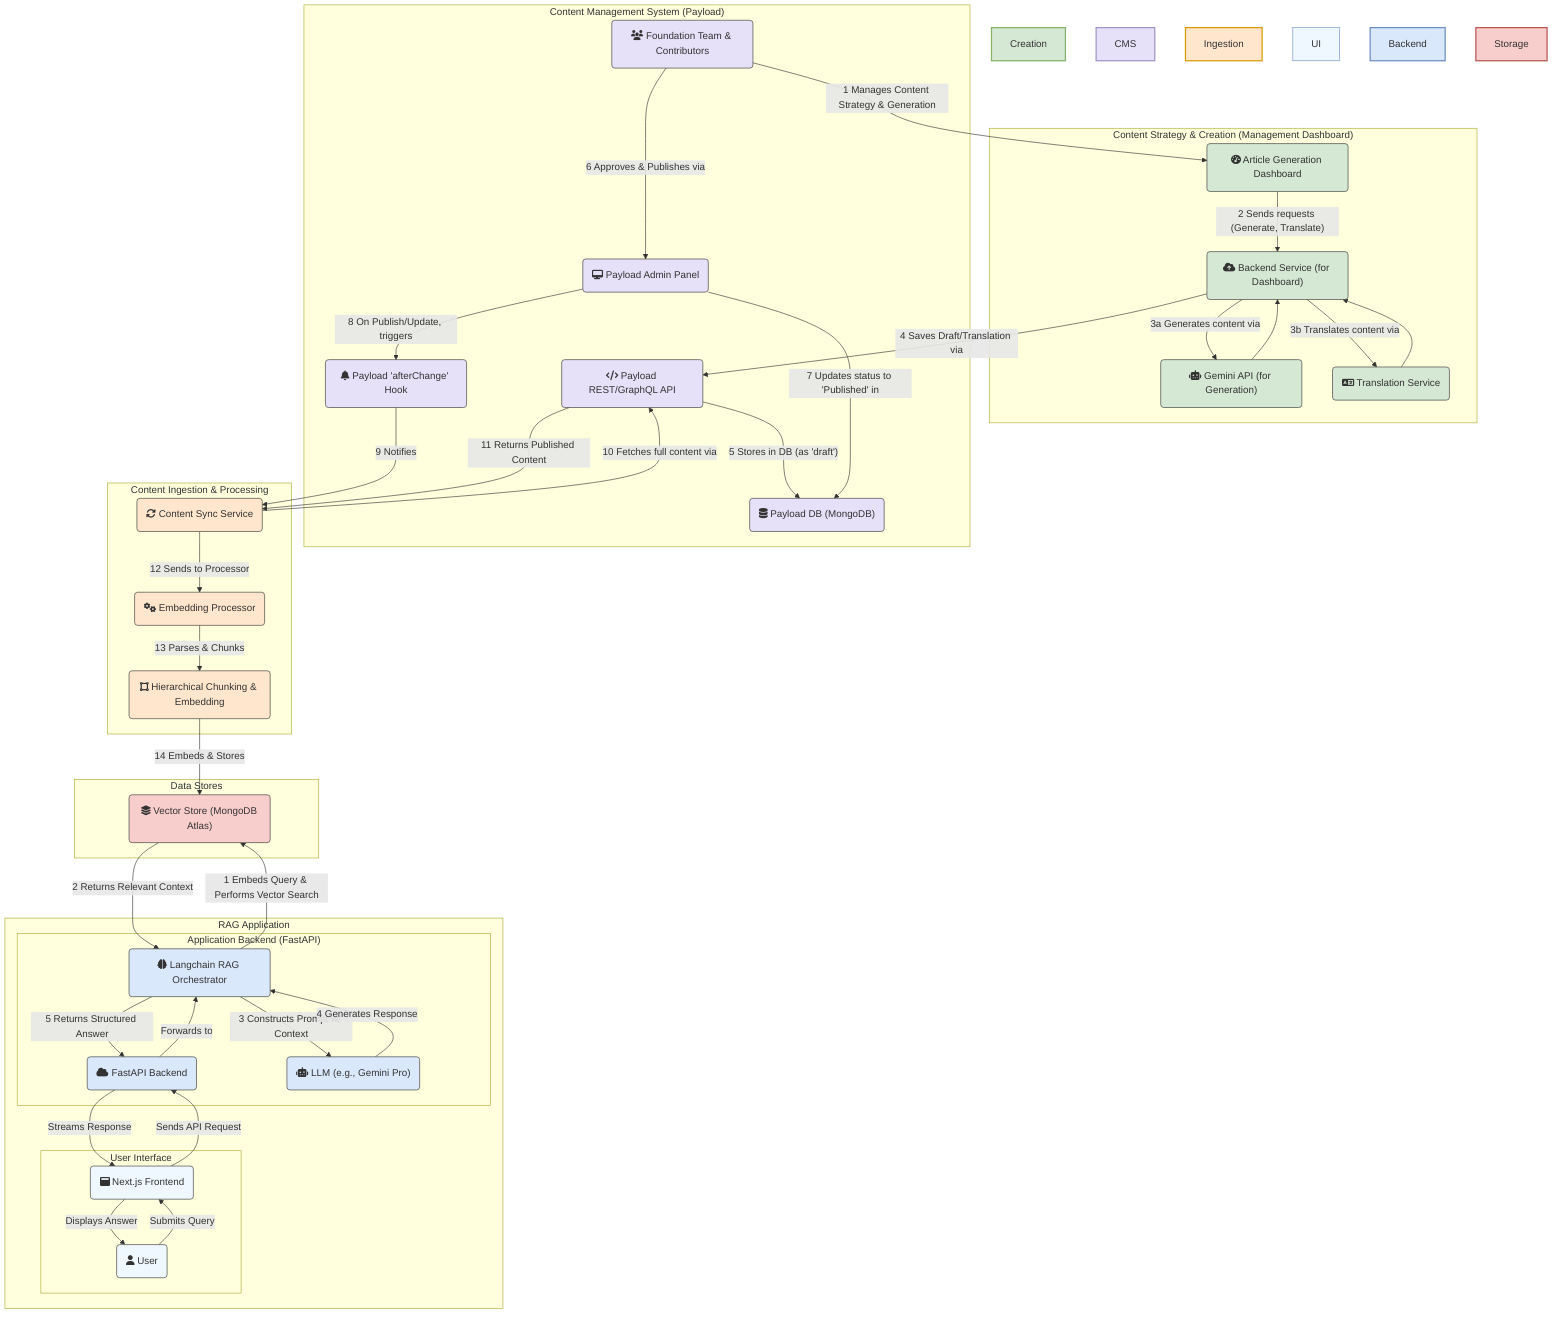 flowchart TD
    %% -------------------
    %% Node Definitions
    %% -------------------

    subgraph "Content Strategy & Creation (Management Dashboard)"
        style Creation fill:#D5E8D4,stroke:#82B366,color:#333,stroke-width:2px
        DASH("fa:fa-tachometer-alt Article Generation Dashboard"):::creationStyle
        DASH_API("fa:fa-cloud-arrow-up Backend Service (for Dashboard)"):::creationStyle
        GEN_LLM("fa:fa-robot Gemini API (for Generation)"):::creationStyle
        TRANSLATE("fa:fa-language Translation Service"):::creationStyle
    end

    subgraph "Content Management System (Payload)"
        style CMS fill:#E6E0F8,stroke:#A094C4,color:#333,stroke-width:2px
        AUTHORS("fa:fa-users Foundation Team & Contributors"):::cmsStyle
        ADMIN("fa:fa-desktop Payload Admin Panel"):::cmsStyle
        PAYLOAD_DB("fa:fa-database Payload DB (MongoDB)"):::cmsStyle
        HOOK("fa:fa-bell Payload 'afterChange' Hook"):::cmsStyle
        PAYLOAD_API("fa:fa-code Payload REST/GraphQL API"):::cmsStyle
    end

    subgraph "Content Ingestion & Processing"
        style Ingestion fill:#FFE6CC,stroke:#D79B00,color:#333,stroke-width:2px
        SYNC("fa:fa-sync-alt Content Sync Service"):::ingestionStyle
        PROC("fa:fa-cogs Embedding Processor"):::ingestionStyle
        CHUNK("fa:fa-vector-square Hierarchical Chunking & Embedding"):::ingestionStyle
    end
    
    subgraph "RAG Application"
        subgraph "User Interface"
            style UI fill:#F0F8FF,stroke:#6C8EBF,color:#333,stroke-width:1px
            U("fa:fa-user User"):::uiStyle
            FE("fa:fa-window-maximize Next.js Frontend"):::uiStyle
        end

        subgraph "Application Backend (FastAPI)"
            style Backend fill:#DAE8FC,stroke:#6C8EBF,color:#333,stroke-width:2px
            API("fa:fa-cloud FastAPI Backend"):::backendStyle
            RAG("fa:fa-brain Langchain RAG Orchestrator"):::backendStyle
            LLM("fa:fa-robot LLM (e.g., Gemini Pro)"):::backendStyle
        end
    end

    subgraph "Data Stores"
        style Storage fill:#F8CECC,stroke:#B85450,color:#333,stroke-width:2px
        VDB("fa:fa-layer-group Vector Store (MongoDB Atlas)"):::storageStyle
    end

    %% -------------------
    %% Connection Definitions
    %% -------------------

    %% Flow 0: Content Strategy & Pre-Publishing Workflow
    AUTHORS -- "1 Manages Content Strategy & Generation" --> DASH
    DASH -- "2 Sends requests (Generate, Translate)" --> DASH_API
    DASH_API -- "3a Generates content via" --> GEN_LLM
    DASH_API -- "3b Translates content via" --> TRANSLATE
    GEN_LLM --> DASH_API
    TRANSLATE --> DASH_API
    DASH_API -- "4 Saves Draft/Translation via" --> PAYLOAD_API
    PAYLOAD_API -- "5 Stores in DB (as 'draft')" --> PAYLOAD_DB

    %% Flow 1: Publishing & Content Ingestion
    AUTHORS -- "6 Approves & Publishes via" --> ADMIN
    ADMIN -- "7 Updates status to 'Published' in" --> PAYLOAD_DB
    ADMIN -- "8 On Publish/Update, triggers" --> HOOK
    HOOK -- "9 Notifies" --> SYNC
    SYNC -- "10 Fetches full content via" --> PAYLOAD_API
    PAYLOAD_API -- "11 Returns Published Content" --> SYNC
    SYNC -- "12 Sends to Processor" --> PROC
    PROC -- "13 Parses & Chunks" --> CHUNK
    CHUNK -- "14 Embeds & Stores" --> VDB

    %% Flow 2: User Query & RAG
    U -- "Submits Query" --> FE
    FE -- "Sends API Request" --> API
    API -- "Forwards to" --> RAG
    RAG -- "1 Embeds Query & Performs Vector Search" --> VDB
    VDB -- "2 Returns Relevant Context" --> RAG
    RAG -- "3 Constructs Prompt w/ Context" --> LLM
    LLM -- "4 Generates Response" --> RAG
    RAG -- "5 Returns Structured Answer" --> API
    API -- "Streams Response" --> FE
    FE -- "Displays Answer" --> U


    %% -------------------
    %% Class-Based Styling
    %% -------------------
    classDef creationStyle fill:#D5E8D4,stroke:#333,color:#333
    classDef uiStyle fill:#F0F8FF,stroke:#333,color:#333
    classDef backendStyle fill:#DAE8FC,stroke:#333,color:#333
    classDef ingestionStyle fill:#FFE6CC,stroke:#333,color:#333
    classDef cmsStyle fill:#E6E0F8,stroke:#333,color:#333
    classDef storageStyle fill:#F8CECC,stroke:#333,color:#333
